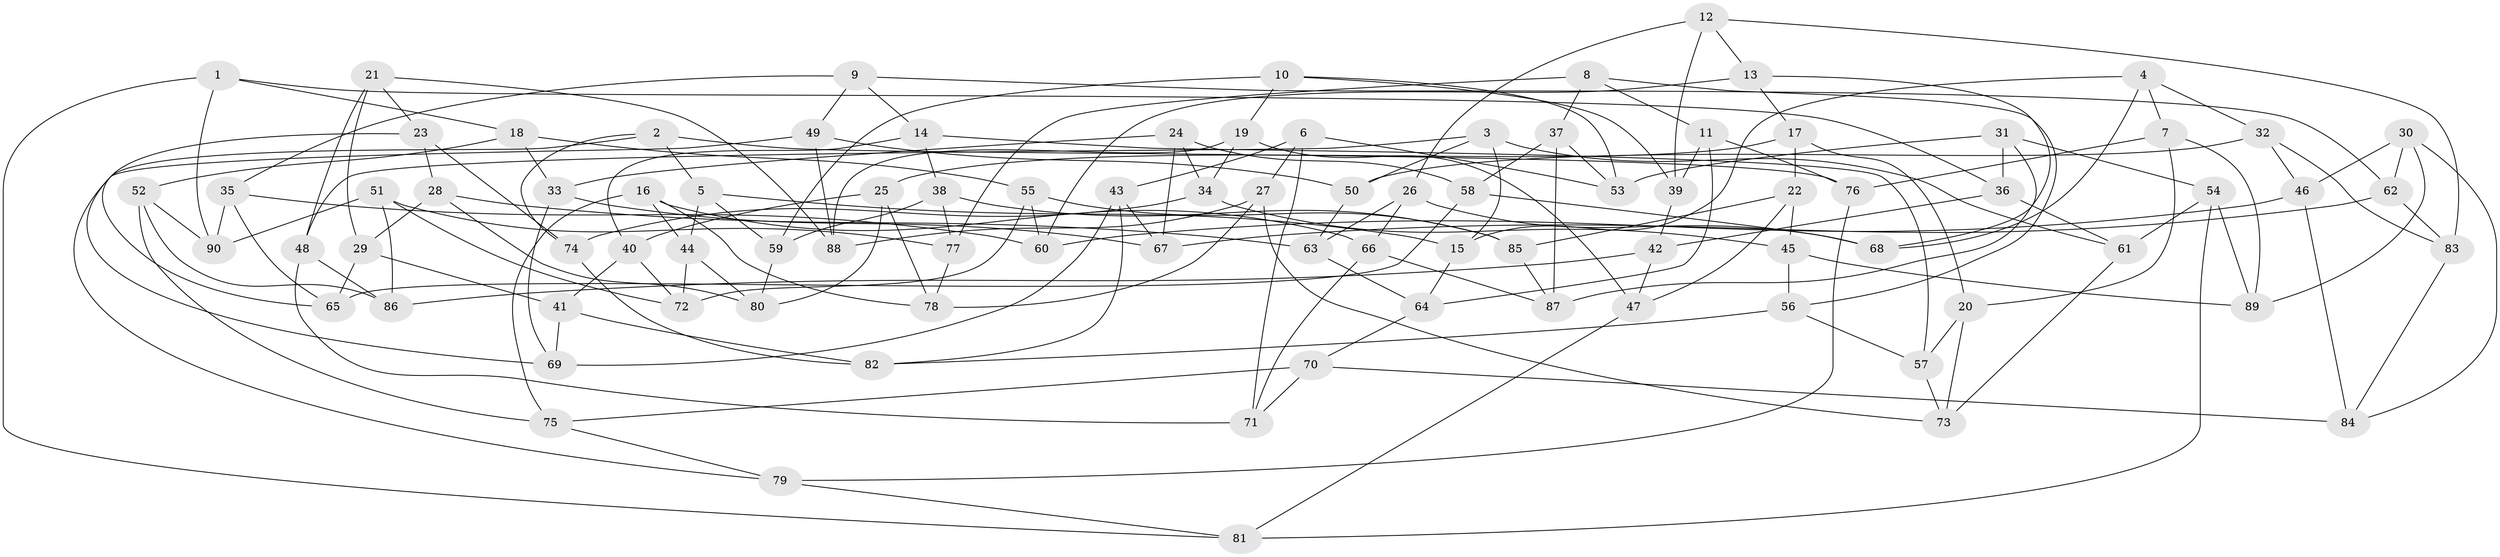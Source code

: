 // Generated by graph-tools (version 1.1) at 2025/11/02/27/25 16:11:43]
// undirected, 90 vertices, 180 edges
graph export_dot {
graph [start="1"]
  node [color=gray90,style=filled];
  1;
  2;
  3;
  4;
  5;
  6;
  7;
  8;
  9;
  10;
  11;
  12;
  13;
  14;
  15;
  16;
  17;
  18;
  19;
  20;
  21;
  22;
  23;
  24;
  25;
  26;
  27;
  28;
  29;
  30;
  31;
  32;
  33;
  34;
  35;
  36;
  37;
  38;
  39;
  40;
  41;
  42;
  43;
  44;
  45;
  46;
  47;
  48;
  49;
  50;
  51;
  52;
  53;
  54;
  55;
  56;
  57;
  58;
  59;
  60;
  61;
  62;
  63;
  64;
  65;
  66;
  67;
  68;
  69;
  70;
  71;
  72;
  73;
  74;
  75;
  76;
  77;
  78;
  79;
  80;
  81;
  82;
  83;
  84;
  85;
  86;
  87;
  88;
  89;
  90;
  1 -- 36;
  1 -- 81;
  1 -- 90;
  1 -- 18;
  2 -- 76;
  2 -- 69;
  2 -- 5;
  2 -- 74;
  3 -- 50;
  3 -- 61;
  3 -- 48;
  3 -- 15;
  4 -- 32;
  4 -- 7;
  4 -- 68;
  4 -- 15;
  5 -- 15;
  5 -- 59;
  5 -- 44;
  6 -- 27;
  6 -- 53;
  6 -- 43;
  6 -- 71;
  7 -- 89;
  7 -- 76;
  7 -- 20;
  8 -- 37;
  8 -- 56;
  8 -- 11;
  8 -- 77;
  9 -- 35;
  9 -- 49;
  9 -- 62;
  9 -- 14;
  10 -- 39;
  10 -- 59;
  10 -- 19;
  10 -- 53;
  11 -- 64;
  11 -- 76;
  11 -- 39;
  12 -- 83;
  12 -- 39;
  12 -- 26;
  12 -- 13;
  13 -- 68;
  13 -- 17;
  13 -- 60;
  14 -- 38;
  14 -- 57;
  14 -- 40;
  15 -- 64;
  16 -- 44;
  16 -- 75;
  16 -- 78;
  16 -- 66;
  17 -- 22;
  17 -- 20;
  17 -- 25;
  18 -- 52;
  18 -- 55;
  18 -- 33;
  19 -- 34;
  19 -- 47;
  19 -- 88;
  20 -- 57;
  20 -- 73;
  21 -- 29;
  21 -- 88;
  21 -- 48;
  21 -- 23;
  22 -- 45;
  22 -- 85;
  22 -- 47;
  23 -- 74;
  23 -- 28;
  23 -- 65;
  24 -- 58;
  24 -- 33;
  24 -- 67;
  24 -- 34;
  25 -- 80;
  25 -- 78;
  25 -- 40;
  26 -- 66;
  26 -- 68;
  26 -- 63;
  27 -- 88;
  27 -- 78;
  27 -- 73;
  28 -- 80;
  28 -- 63;
  28 -- 29;
  29 -- 41;
  29 -- 65;
  30 -- 62;
  30 -- 46;
  30 -- 89;
  30 -- 84;
  31 -- 87;
  31 -- 36;
  31 -- 54;
  31 -- 53;
  32 -- 50;
  32 -- 46;
  32 -- 83;
  33 -- 69;
  33 -- 67;
  34 -- 45;
  34 -- 74;
  35 -- 60;
  35 -- 90;
  35 -- 65;
  36 -- 61;
  36 -- 42;
  37 -- 53;
  37 -- 87;
  37 -- 58;
  38 -- 59;
  38 -- 77;
  38 -- 85;
  39 -- 42;
  40 -- 41;
  40 -- 72;
  41 -- 82;
  41 -- 69;
  42 -- 86;
  42 -- 47;
  43 -- 82;
  43 -- 69;
  43 -- 67;
  44 -- 80;
  44 -- 72;
  45 -- 89;
  45 -- 56;
  46 -- 84;
  46 -- 60;
  47 -- 81;
  48 -- 86;
  48 -- 71;
  49 -- 88;
  49 -- 50;
  49 -- 79;
  50 -- 63;
  51 -- 86;
  51 -- 77;
  51 -- 72;
  51 -- 90;
  52 -- 90;
  52 -- 75;
  52 -- 86;
  54 -- 61;
  54 -- 81;
  54 -- 89;
  55 -- 85;
  55 -- 60;
  55 -- 72;
  56 -- 82;
  56 -- 57;
  57 -- 73;
  58 -- 65;
  58 -- 68;
  59 -- 80;
  61 -- 73;
  62 -- 83;
  62 -- 67;
  63 -- 64;
  64 -- 70;
  66 -- 87;
  66 -- 71;
  70 -- 71;
  70 -- 84;
  70 -- 75;
  74 -- 82;
  75 -- 79;
  76 -- 79;
  77 -- 78;
  79 -- 81;
  83 -- 84;
  85 -- 87;
}
